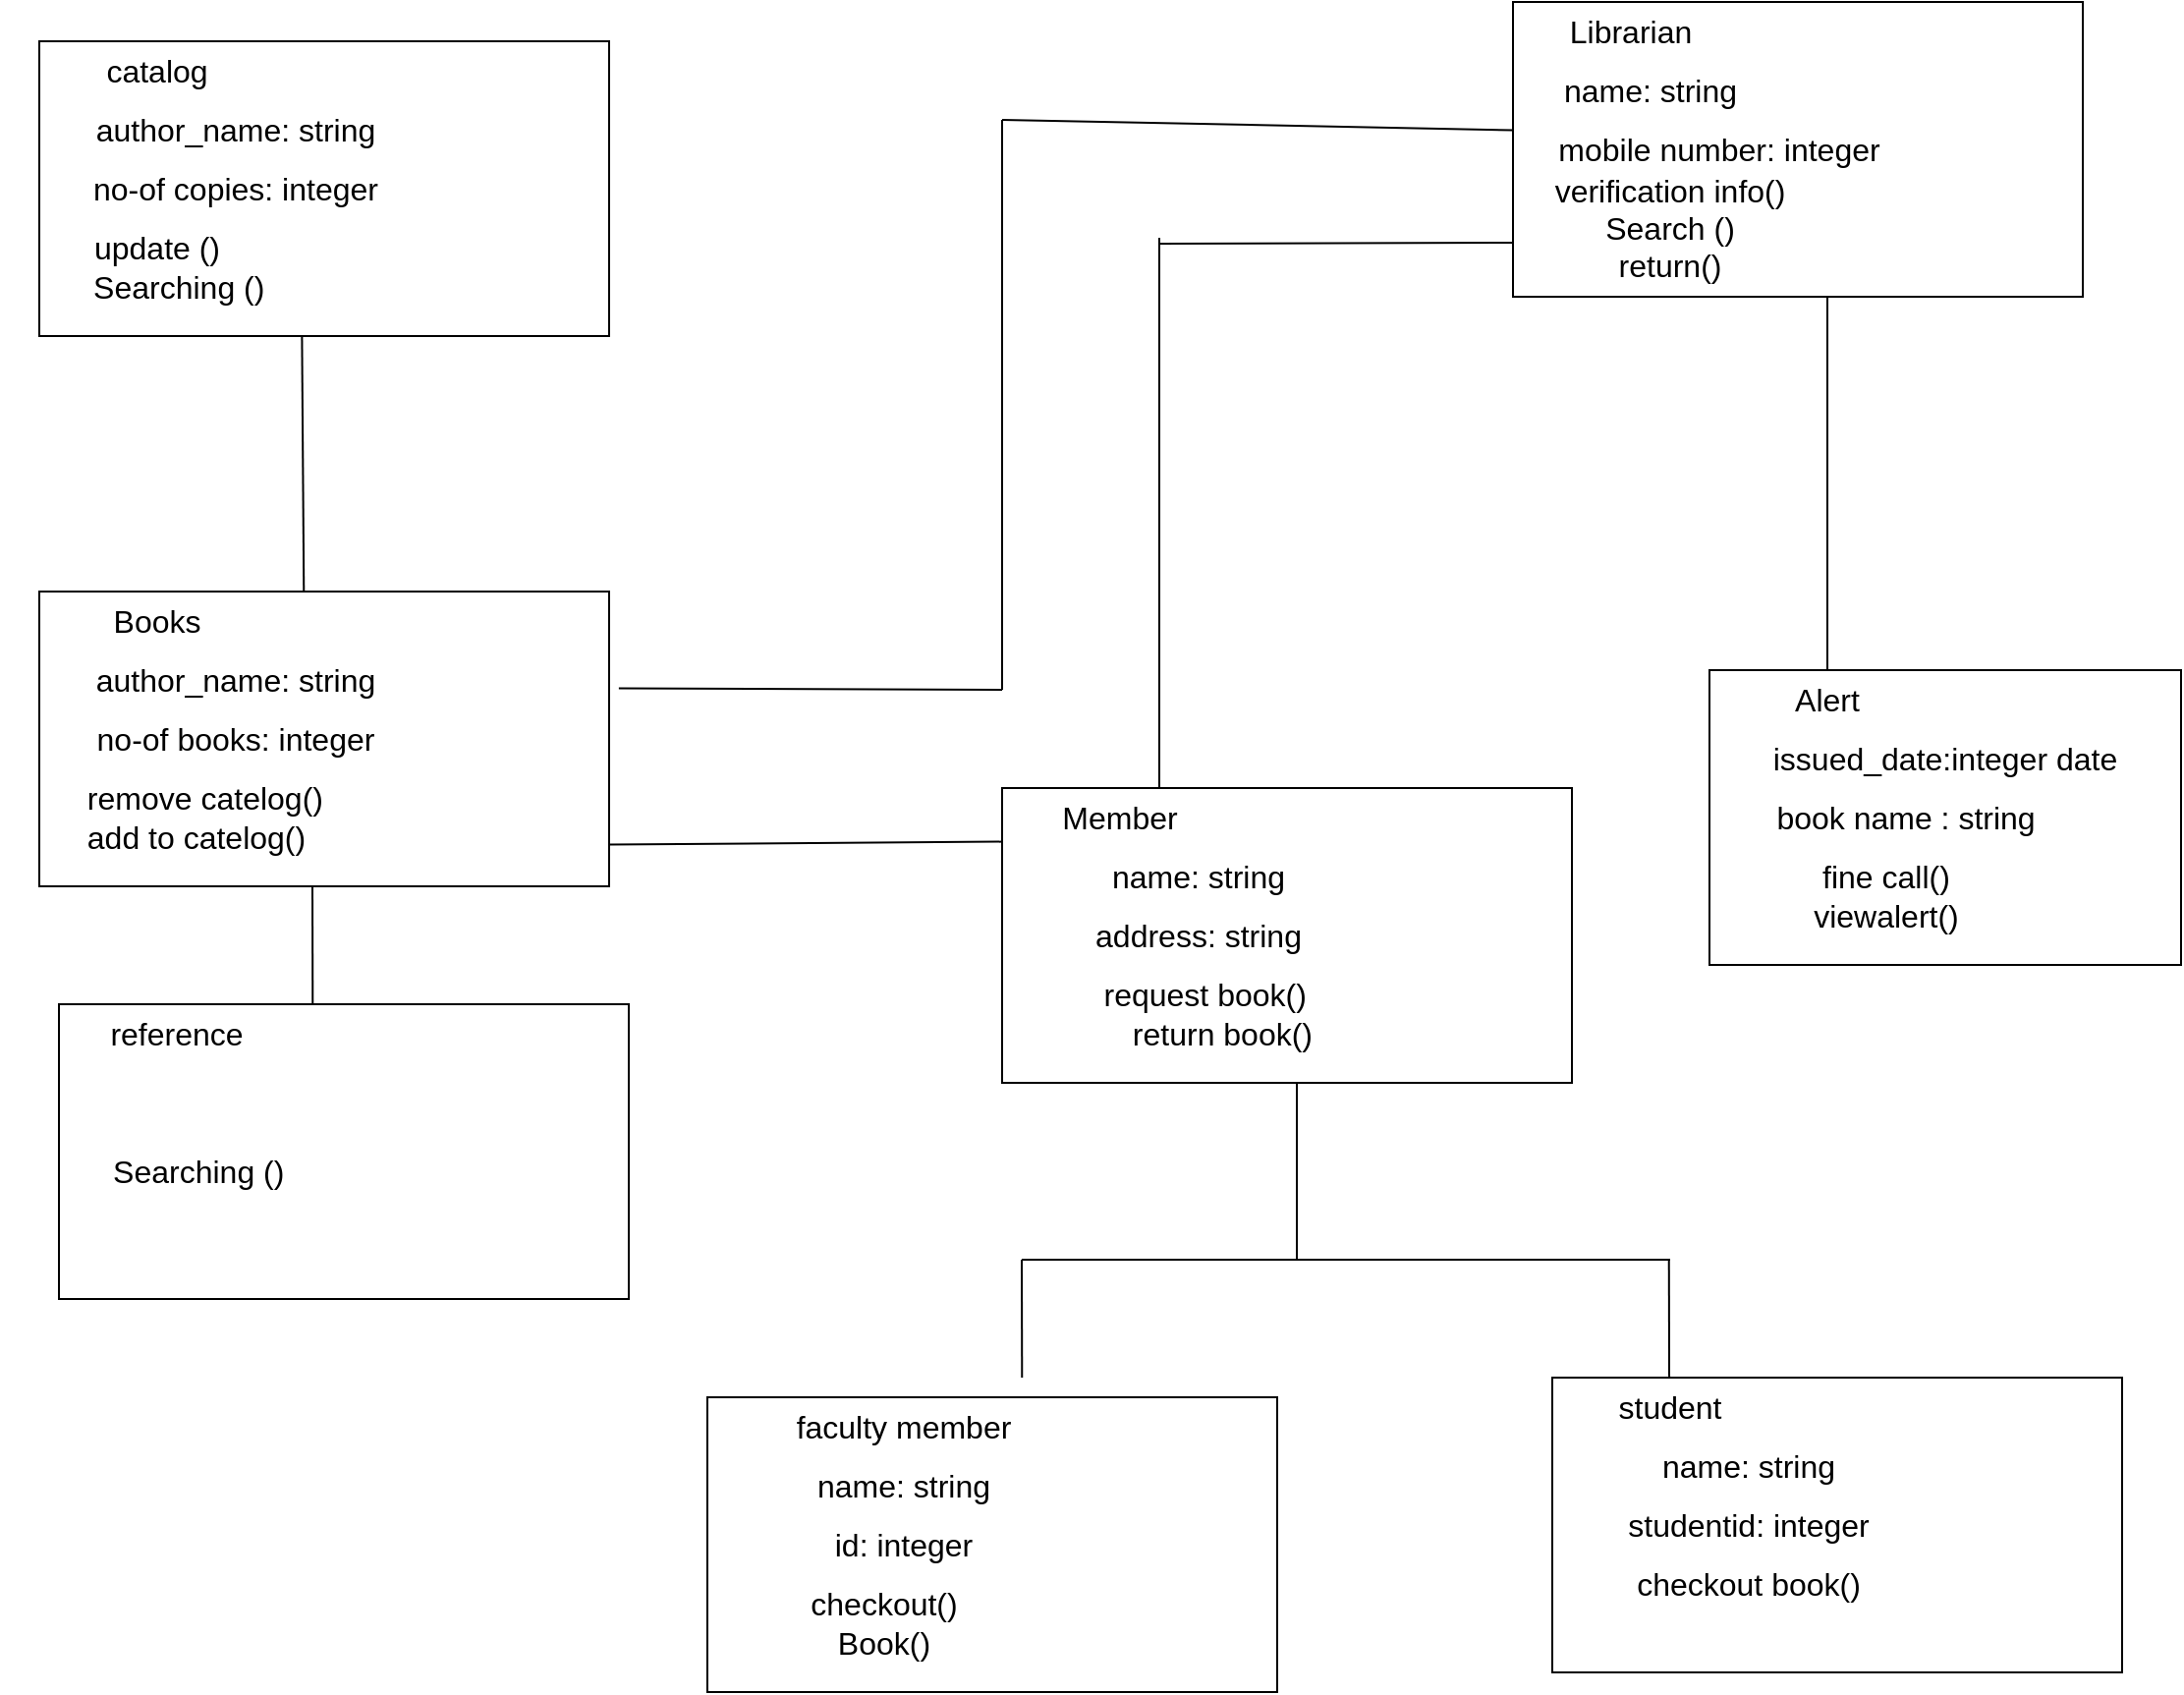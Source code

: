 <mxfile version="24.7.8">
  <diagram id="C5RBs43oDa-KdzZeNtuy" name="Page-1">
    <mxGraphModel dx="1613" dy="759" grid="1" gridSize="10" guides="1" tooltips="1" connect="1" arrows="1" fold="1" page="1" pageScale="1" pageWidth="827" pageHeight="1169" math="0" shadow="0">
      <root>
        <mxCell id="WIyWlLk6GJQsqaUBKTNV-0" />
        <mxCell id="WIyWlLk6GJQsqaUBKTNV-1" parent="WIyWlLk6GJQsqaUBKTNV-0" />
        <mxCell id="h06LFHkNTTkvMEBM5bT5-1" value="" style="rounded=0;whiteSpace=wrap;html=1;" vertex="1" parent="WIyWlLk6GJQsqaUBKTNV-1">
          <mxGeometry x="30" y="70" width="290" height="150" as="geometry" />
        </mxCell>
        <mxCell id="h06LFHkNTTkvMEBM5bT5-2" value="catalog" style="text;html=1;align=center;verticalAlign=middle;whiteSpace=wrap;rounded=0;fontSize=16;" vertex="1" parent="WIyWlLk6GJQsqaUBKTNV-1">
          <mxGeometry x="60" y="70" width="60" height="30" as="geometry" />
        </mxCell>
        <mxCell id="h06LFHkNTTkvMEBM5bT5-3" value="author_name: string" style="text;html=1;align=center;verticalAlign=middle;whiteSpace=wrap;rounded=0;fontSize=16;" vertex="1" parent="WIyWlLk6GJQsqaUBKTNV-1">
          <mxGeometry x="50" y="100" width="160" height="30" as="geometry" />
        </mxCell>
        <mxCell id="h06LFHkNTTkvMEBM5bT5-4" value="no-of copies: integer" style="text;html=1;align=center;verticalAlign=middle;whiteSpace=wrap;rounded=0;fontSize=16;" vertex="1" parent="WIyWlLk6GJQsqaUBKTNV-1">
          <mxGeometry x="50" y="130" width="160" height="30" as="geometry" />
        </mxCell>
        <mxCell id="h06LFHkNTTkvMEBM5bT5-5" value="update ()&lt;br&gt;&amp;nbsp; &amp;nbsp; &amp;nbsp;Searching ()" style="text;html=1;align=center;verticalAlign=middle;whiteSpace=wrap;rounded=0;fontSize=16;" vertex="1" parent="WIyWlLk6GJQsqaUBKTNV-1">
          <mxGeometry x="10" y="170" width="160" height="30" as="geometry" />
        </mxCell>
        <mxCell id="h06LFHkNTTkvMEBM5bT5-6" value="" style="rounded=0;whiteSpace=wrap;html=1;" vertex="1" parent="WIyWlLk6GJQsqaUBKTNV-1">
          <mxGeometry x="30" y="350" width="290" height="150" as="geometry" />
        </mxCell>
        <mxCell id="h06LFHkNTTkvMEBM5bT5-7" value="Books" style="text;html=1;align=center;verticalAlign=middle;whiteSpace=wrap;rounded=0;fontSize=16;" vertex="1" parent="WIyWlLk6GJQsqaUBKTNV-1">
          <mxGeometry x="60" y="350" width="60" height="30" as="geometry" />
        </mxCell>
        <mxCell id="h06LFHkNTTkvMEBM5bT5-8" value="author_name: string" style="text;html=1;align=center;verticalAlign=middle;whiteSpace=wrap;rounded=0;fontSize=16;" vertex="1" parent="WIyWlLk6GJQsqaUBKTNV-1">
          <mxGeometry x="50" y="380" width="160" height="30" as="geometry" />
        </mxCell>
        <mxCell id="h06LFHkNTTkvMEBM5bT5-9" value="no-of books: integer" style="text;html=1;align=center;verticalAlign=middle;whiteSpace=wrap;rounded=0;fontSize=16;" vertex="1" parent="WIyWlLk6GJQsqaUBKTNV-1">
          <mxGeometry x="50" y="410" width="160" height="30" as="geometry" />
        </mxCell>
        <mxCell id="h06LFHkNTTkvMEBM5bT5-10" value="&amp;nbsp; remove catelog()&lt;br&gt;add to catelog()" style="text;html=1;align=center;verticalAlign=middle;whiteSpace=wrap;rounded=0;fontSize=16;" vertex="1" parent="WIyWlLk6GJQsqaUBKTNV-1">
          <mxGeometry x="30" y="450" width="160" height="30" as="geometry" />
        </mxCell>
        <mxCell id="h06LFHkNTTkvMEBM5bT5-11" value="" style="rounded=0;whiteSpace=wrap;html=1;" vertex="1" parent="WIyWlLk6GJQsqaUBKTNV-1">
          <mxGeometry x="40" y="560" width="290" height="150" as="geometry" />
        </mxCell>
        <mxCell id="h06LFHkNTTkvMEBM5bT5-12" value="reference" style="text;html=1;align=center;verticalAlign=middle;whiteSpace=wrap;rounded=0;fontSize=16;" vertex="1" parent="WIyWlLk6GJQsqaUBKTNV-1">
          <mxGeometry x="70" y="560" width="60" height="30" as="geometry" />
        </mxCell>
        <mxCell id="h06LFHkNTTkvMEBM5bT5-15" value="&amp;nbsp; &amp;nbsp; &amp;nbsp;Searching ()" style="text;html=1;align=center;verticalAlign=middle;whiteSpace=wrap;rounded=0;fontSize=16;" vertex="1" parent="WIyWlLk6GJQsqaUBKTNV-1">
          <mxGeometry x="20" y="630" width="160" height="30" as="geometry" />
        </mxCell>
        <mxCell id="h06LFHkNTTkvMEBM5bT5-16" value="" style="endArrow=none;html=1;rounded=0;fontSize=12;startSize=8;endSize=8;curved=1;exitX=0.692;exitY=0.011;exitDx=0;exitDy=0;exitPerimeter=0;entryX=0.461;entryY=1.003;entryDx=0;entryDy=0;entryPerimeter=0;" edge="1" parent="WIyWlLk6GJQsqaUBKTNV-1" target="h06LFHkNTTkvMEBM5bT5-1">
          <mxGeometry width="50" height="50" relative="1" as="geometry">
            <mxPoint x="164.64" y="350.45" as="sourcePoint" />
            <mxPoint x="160" y="224" as="targetPoint" />
          </mxGeometry>
        </mxCell>
        <mxCell id="h06LFHkNTTkvMEBM5bT5-17" value="" style="endArrow=none;html=1;rounded=0;fontSize=12;startSize=8;endSize=8;curved=1;exitX=0.628;exitY=0.019;exitDx=0;exitDy=0;exitPerimeter=0;" edge="1" parent="WIyWlLk6GJQsqaUBKTNV-1">
          <mxGeometry width="50" height="50" relative="1" as="geometry">
            <mxPoint x="169.14" y="560.0" as="sourcePoint" />
            <mxPoint x="169" y="500" as="targetPoint" />
          </mxGeometry>
        </mxCell>
        <mxCell id="h06LFHkNTTkvMEBM5bT5-18" value="" style="rounded=0;whiteSpace=wrap;html=1;" vertex="1" parent="WIyWlLk6GJQsqaUBKTNV-1">
          <mxGeometry x="780" y="50" width="290" height="150" as="geometry" />
        </mxCell>
        <mxCell id="h06LFHkNTTkvMEBM5bT5-19" value="Librarian" style="text;html=1;align=center;verticalAlign=middle;whiteSpace=wrap;rounded=0;fontSize=16;" vertex="1" parent="WIyWlLk6GJQsqaUBKTNV-1">
          <mxGeometry x="810" y="50" width="60" height="30" as="geometry" />
        </mxCell>
        <mxCell id="h06LFHkNTTkvMEBM5bT5-20" value="name: string" style="text;html=1;align=center;verticalAlign=middle;whiteSpace=wrap;rounded=0;fontSize=16;" vertex="1" parent="WIyWlLk6GJQsqaUBKTNV-1">
          <mxGeometry x="770" y="80" width="160" height="30" as="geometry" />
        </mxCell>
        <mxCell id="h06LFHkNTTkvMEBM5bT5-21" value="mobile number: integer" style="text;html=1;align=center;verticalAlign=middle;whiteSpace=wrap;rounded=0;fontSize=16;" vertex="1" parent="WIyWlLk6GJQsqaUBKTNV-1">
          <mxGeometry x="800" y="110" width="170" height="30" as="geometry" />
        </mxCell>
        <mxCell id="h06LFHkNTTkvMEBM5bT5-22" value="verification info() Search ()&lt;br&gt;return()" style="text;html=1;align=center;verticalAlign=middle;whiteSpace=wrap;rounded=0;fontSize=16;" vertex="1" parent="WIyWlLk6GJQsqaUBKTNV-1">
          <mxGeometry x="780" y="150" width="160" height="30" as="geometry" />
        </mxCell>
        <mxCell id="h06LFHkNTTkvMEBM5bT5-23" value="" style="rounded=0;whiteSpace=wrap;html=1;" vertex="1" parent="WIyWlLk6GJQsqaUBKTNV-1">
          <mxGeometry x="520" y="450" width="290" height="150" as="geometry" />
        </mxCell>
        <mxCell id="h06LFHkNTTkvMEBM5bT5-24" value="Member" style="text;html=1;align=center;verticalAlign=middle;whiteSpace=wrap;rounded=0;fontSize=16;" vertex="1" parent="WIyWlLk6GJQsqaUBKTNV-1">
          <mxGeometry x="550" y="450" width="60" height="30" as="geometry" />
        </mxCell>
        <mxCell id="h06LFHkNTTkvMEBM5bT5-25" value="name: string" style="text;html=1;align=center;verticalAlign=middle;whiteSpace=wrap;rounded=0;fontSize=16;" vertex="1" parent="WIyWlLk6GJQsqaUBKTNV-1">
          <mxGeometry x="540" y="480" width="160" height="30" as="geometry" />
        </mxCell>
        <mxCell id="h06LFHkNTTkvMEBM5bT5-26" value="address: string" style="text;html=1;align=center;verticalAlign=middle;whiteSpace=wrap;rounded=0;fontSize=16;" vertex="1" parent="WIyWlLk6GJQsqaUBKTNV-1">
          <mxGeometry x="540" y="510" width="160" height="30" as="geometry" />
        </mxCell>
        <mxCell id="h06LFHkNTTkvMEBM5bT5-27" value="request book()&amp;nbsp; &amp;nbsp; &amp;nbsp;return book()" style="text;html=1;align=center;verticalAlign=middle;whiteSpace=wrap;rounded=0;fontSize=16;" vertex="1" parent="WIyWlLk6GJQsqaUBKTNV-1">
          <mxGeometry x="550" y="550" width="160" height="30" as="geometry" />
        </mxCell>
        <mxCell id="h06LFHkNTTkvMEBM5bT5-28" value="" style="rounded=0;whiteSpace=wrap;html=1;" vertex="1" parent="WIyWlLk6GJQsqaUBKTNV-1">
          <mxGeometry x="880" y="390" width="240" height="150" as="geometry" />
        </mxCell>
        <mxCell id="h06LFHkNTTkvMEBM5bT5-29" value="Alert" style="text;html=1;align=center;verticalAlign=middle;whiteSpace=wrap;rounded=0;fontSize=16;" vertex="1" parent="WIyWlLk6GJQsqaUBKTNV-1">
          <mxGeometry x="910" y="390" width="60" height="30" as="geometry" />
        </mxCell>
        <mxCell id="h06LFHkNTTkvMEBM5bT5-30" value="issued_date:integer date" style="text;html=1;align=center;verticalAlign=middle;whiteSpace=wrap;rounded=0;fontSize=16;" vertex="1" parent="WIyWlLk6GJQsqaUBKTNV-1">
          <mxGeometry x="905" y="420" width="190" height="30" as="geometry" />
        </mxCell>
        <mxCell id="h06LFHkNTTkvMEBM5bT5-31" value="book name : string" style="text;html=1;align=center;verticalAlign=middle;whiteSpace=wrap;rounded=0;fontSize=16;" vertex="1" parent="WIyWlLk6GJQsqaUBKTNV-1">
          <mxGeometry x="900" y="450" width="160" height="30" as="geometry" />
        </mxCell>
        <mxCell id="h06LFHkNTTkvMEBM5bT5-32" value="fine call()&lt;br&gt;viewalert()" style="text;html=1;align=center;verticalAlign=middle;whiteSpace=wrap;rounded=0;fontSize=16;" vertex="1" parent="WIyWlLk6GJQsqaUBKTNV-1">
          <mxGeometry x="890" y="490" width="160" height="30" as="geometry" />
        </mxCell>
        <mxCell id="h06LFHkNTTkvMEBM5bT5-33" value="" style="rounded=0;whiteSpace=wrap;html=1;" vertex="1" parent="WIyWlLk6GJQsqaUBKTNV-1">
          <mxGeometry x="370" y="760" width="290" height="150" as="geometry" />
        </mxCell>
        <mxCell id="h06LFHkNTTkvMEBM5bT5-34" value="faculty member" style="text;html=1;align=center;verticalAlign=middle;whiteSpace=wrap;rounded=0;fontSize=16;" vertex="1" parent="WIyWlLk6GJQsqaUBKTNV-1">
          <mxGeometry x="410" y="760" width="120" height="30" as="geometry" />
        </mxCell>
        <mxCell id="h06LFHkNTTkvMEBM5bT5-35" value="name: string" style="text;html=1;align=center;verticalAlign=middle;whiteSpace=wrap;rounded=0;fontSize=16;" vertex="1" parent="WIyWlLk6GJQsqaUBKTNV-1">
          <mxGeometry x="390" y="790" width="160" height="30" as="geometry" />
        </mxCell>
        <mxCell id="h06LFHkNTTkvMEBM5bT5-36" value="id: integer" style="text;html=1;align=center;verticalAlign=middle;whiteSpace=wrap;rounded=0;fontSize=16;" vertex="1" parent="WIyWlLk6GJQsqaUBKTNV-1">
          <mxGeometry x="390" y="820" width="160" height="30" as="geometry" />
        </mxCell>
        <mxCell id="h06LFHkNTTkvMEBM5bT5-37" value="checkout()&lt;br&gt;Book()" style="text;html=1;align=center;verticalAlign=middle;whiteSpace=wrap;rounded=0;fontSize=16;" vertex="1" parent="WIyWlLk6GJQsqaUBKTNV-1">
          <mxGeometry x="380" y="860" width="160" height="30" as="geometry" />
        </mxCell>
        <mxCell id="h06LFHkNTTkvMEBM5bT5-38" value="" style="rounded=0;whiteSpace=wrap;html=1;" vertex="1" parent="WIyWlLk6GJQsqaUBKTNV-1">
          <mxGeometry x="800" y="750" width="290" height="150" as="geometry" />
        </mxCell>
        <mxCell id="h06LFHkNTTkvMEBM5bT5-39" value="student" style="text;html=1;align=center;verticalAlign=middle;whiteSpace=wrap;rounded=0;fontSize=16;" vertex="1" parent="WIyWlLk6GJQsqaUBKTNV-1">
          <mxGeometry x="830" y="750" width="60" height="30" as="geometry" />
        </mxCell>
        <mxCell id="h06LFHkNTTkvMEBM5bT5-40" value="name: string" style="text;html=1;align=center;verticalAlign=middle;whiteSpace=wrap;rounded=0;fontSize=16;" vertex="1" parent="WIyWlLk6GJQsqaUBKTNV-1">
          <mxGeometry x="820" y="780" width="160" height="30" as="geometry" />
        </mxCell>
        <mxCell id="h06LFHkNTTkvMEBM5bT5-41" value="studentid: integer" style="text;html=1;align=center;verticalAlign=middle;whiteSpace=wrap;rounded=0;fontSize=16;" vertex="1" parent="WIyWlLk6GJQsqaUBKTNV-1">
          <mxGeometry x="820" y="810" width="160" height="30" as="geometry" />
        </mxCell>
        <mxCell id="h06LFHkNTTkvMEBM5bT5-42" value="checkout book()" style="text;html=1;align=center;verticalAlign=middle;whiteSpace=wrap;rounded=0;fontSize=16;" vertex="1" parent="WIyWlLk6GJQsqaUBKTNV-1">
          <mxGeometry x="820" y="840" width="160" height="30" as="geometry" />
        </mxCell>
        <mxCell id="h06LFHkNTTkvMEBM5bT5-43" value="" style="endArrow=none;html=1;rounded=0;fontSize=12;startSize=8;endSize=8;curved=1;" edge="1" parent="WIyWlLk6GJQsqaUBKTNV-1">
          <mxGeometry width="50" height="50" relative="1" as="geometry">
            <mxPoint x="520" y="400" as="sourcePoint" />
            <mxPoint x="520" y="110" as="targetPoint" />
          </mxGeometry>
        </mxCell>
        <mxCell id="h06LFHkNTTkvMEBM5bT5-44" value="" style="endArrow=none;html=1;rounded=0;fontSize=12;startSize=8;endSize=8;curved=1;exitX=1.017;exitY=0.328;exitDx=0;exitDy=0;exitPerimeter=0;" edge="1" parent="WIyWlLk6GJQsqaUBKTNV-1" source="h06LFHkNTTkvMEBM5bT5-6">
          <mxGeometry width="50" height="50" relative="1" as="geometry">
            <mxPoint x="360.64" y="400.45" as="sourcePoint" />
            <mxPoint x="520" y="400" as="targetPoint" />
          </mxGeometry>
        </mxCell>
        <mxCell id="h06LFHkNTTkvMEBM5bT5-45" value="" style="endArrow=none;html=1;rounded=0;fontSize=12;startSize=8;endSize=8;curved=1;entryX=0;entryY=0.435;entryDx=0;entryDy=0;entryPerimeter=0;" edge="1" parent="WIyWlLk6GJQsqaUBKTNV-1" target="h06LFHkNTTkvMEBM5bT5-18">
          <mxGeometry width="50" height="50" relative="1" as="geometry">
            <mxPoint x="520" y="110" as="sourcePoint" />
            <mxPoint x="717.5" y="115.38" as="targetPoint" />
          </mxGeometry>
        </mxCell>
        <mxCell id="h06LFHkNTTkvMEBM5bT5-46" value="" style="endArrow=none;html=1;rounded=0;fontSize=12;startSize=8;endSize=8;curved=1;" edge="1" parent="WIyWlLk6GJQsqaUBKTNV-1">
          <mxGeometry width="50" height="50" relative="1" as="geometry">
            <mxPoint x="600" y="450" as="sourcePoint" />
            <mxPoint x="600" y="170" as="targetPoint" />
          </mxGeometry>
        </mxCell>
        <mxCell id="h06LFHkNTTkvMEBM5bT5-47" value="" style="endArrow=none;html=1;rounded=0;fontSize=12;startSize=8;endSize=8;curved=1;entryX=0;entryY=0.75;entryDx=0;entryDy=0;" edge="1" parent="WIyWlLk6GJQsqaUBKTNV-1" target="h06LFHkNTTkvMEBM5bT5-22">
          <mxGeometry width="50" height="50" relative="1" as="geometry">
            <mxPoint x="600" y="173" as="sourcePoint" />
            <mxPoint x="860" y="175" as="targetPoint" />
          </mxGeometry>
        </mxCell>
        <mxCell id="h06LFHkNTTkvMEBM5bT5-52" value="" style="endArrow=none;html=1;rounded=0;fontSize=12;startSize=8;endSize=8;curved=1;" edge="1" parent="WIyWlLk6GJQsqaUBKTNV-1">
          <mxGeometry width="50" height="50" relative="1" as="geometry">
            <mxPoint x="530" y="690" as="sourcePoint" />
            <mxPoint x="860" y="690" as="targetPoint" />
          </mxGeometry>
        </mxCell>
        <mxCell id="h06LFHkNTTkvMEBM5bT5-53" value="" style="endArrow=none;html=1;rounded=0;fontSize=12;startSize=8;endSize=8;curved=1;exitX=0.628;exitY=0.019;exitDx=0;exitDy=0;exitPerimeter=0;" edge="1" parent="WIyWlLk6GJQsqaUBKTNV-1">
          <mxGeometry width="50" height="50" relative="1" as="geometry">
            <mxPoint x="530.14" y="750.0" as="sourcePoint" />
            <mxPoint x="530" y="690" as="targetPoint" />
          </mxGeometry>
        </mxCell>
        <mxCell id="h06LFHkNTTkvMEBM5bT5-54" value="" style="endArrow=none;html=1;rounded=0;fontSize=12;startSize=8;endSize=8;curved=1;exitX=0.628;exitY=0.019;exitDx=0;exitDy=0;exitPerimeter=0;" edge="1" parent="WIyWlLk6GJQsqaUBKTNV-1">
          <mxGeometry width="50" height="50" relative="1" as="geometry">
            <mxPoint x="859.52" y="750.0" as="sourcePoint" />
            <mxPoint x="859.38" y="690" as="targetPoint" />
          </mxGeometry>
        </mxCell>
        <mxCell id="h06LFHkNTTkvMEBM5bT5-55" value="" style="endArrow=none;html=1;rounded=0;fontSize=12;startSize=8;endSize=8;curved=1;entryX=0.461;entryY=1.003;entryDx=0;entryDy=0;entryPerimeter=0;" edge="1" parent="WIyWlLk6GJQsqaUBKTNV-1">
          <mxGeometry width="50" height="50" relative="1" as="geometry">
            <mxPoint x="670" y="690" as="sourcePoint" />
            <mxPoint x="670" y="600" as="targetPoint" />
          </mxGeometry>
        </mxCell>
        <mxCell id="h06LFHkNTTkvMEBM5bT5-56" value="" style="endArrow=none;html=1;rounded=0;fontSize=12;startSize=8;endSize=8;curved=1;exitX=0.5;exitY=0;exitDx=0;exitDy=0;" edge="1" parent="WIyWlLk6GJQsqaUBKTNV-1" source="h06LFHkNTTkvMEBM5bT5-29">
          <mxGeometry width="50" height="50" relative="1" as="geometry">
            <mxPoint x="940" y="480" as="sourcePoint" />
            <mxPoint x="940" y="200" as="targetPoint" />
          </mxGeometry>
        </mxCell>
        <mxCell id="h06LFHkNTTkvMEBM5bT5-57" value="" style="endArrow=none;html=1;rounded=0;fontSize=12;startSize=8;endSize=8;curved=1;exitX=1.017;exitY=0.328;exitDx=0;exitDy=0;exitPerimeter=0;entryX=0;entryY=0.182;entryDx=0;entryDy=0;entryPerimeter=0;" edge="1" parent="WIyWlLk6GJQsqaUBKTNV-1" target="h06LFHkNTTkvMEBM5bT5-23">
          <mxGeometry width="50" height="50" relative="1" as="geometry">
            <mxPoint x="320" y="478.75" as="sourcePoint" />
            <mxPoint x="440" y="479.75" as="targetPoint" />
          </mxGeometry>
        </mxCell>
      </root>
    </mxGraphModel>
  </diagram>
</mxfile>
